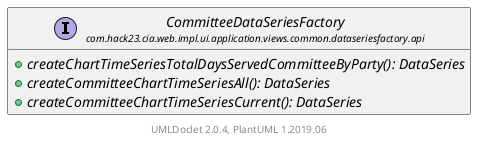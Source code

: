 @startuml
    set namespaceSeparator none
    hide empty fields
    hide empty methods

    interface "<size:14>CommitteeDataSeriesFactory\n<size:10>com.hack23.cia.web.impl.ui.application.views.common.dataseriesfactory.api" as com.hack23.cia.web.impl.ui.application.views.common.dataseriesfactory.api.CommitteeDataSeriesFactory [[CommitteeDataSeriesFactory.html]] {
        {abstract} +createChartTimeSeriesTotalDaysServedCommitteeByParty(): DataSeries
        {abstract} +createCommitteeChartTimeSeriesAll(): DataSeries
        {abstract} +createCommitteeChartTimeSeriesCurrent(): DataSeries
    }

    center footer UMLDoclet 2.0.4, PlantUML 1.2019.06
@enduml
